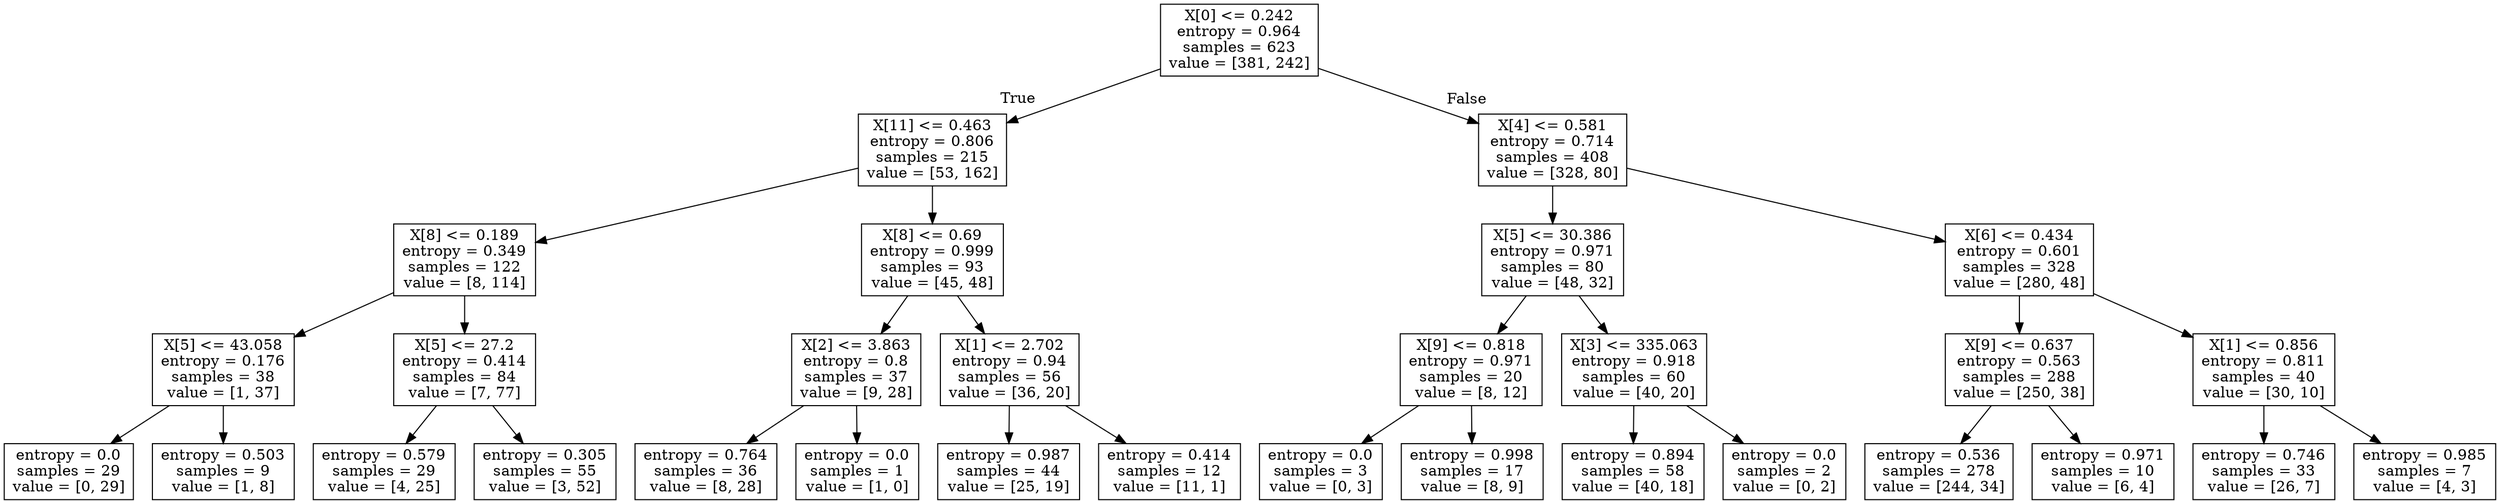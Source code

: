 digraph Tree {
node [shape=box] ;
0 [label="X[0] <= 0.242\nentropy = 0.964\nsamples = 623\nvalue = [381, 242]"] ;
1 [label="X[11] <= 0.463\nentropy = 0.806\nsamples = 215\nvalue = [53, 162]"] ;
0 -> 1 [labeldistance=2.5, labelangle=45, headlabel="True"] ;
2 [label="X[8] <= 0.189\nentropy = 0.349\nsamples = 122\nvalue = [8, 114]"] ;
1 -> 2 ;
3 [label="X[5] <= 43.058\nentropy = 0.176\nsamples = 38\nvalue = [1, 37]"] ;
2 -> 3 ;
4 [label="entropy = 0.0\nsamples = 29\nvalue = [0, 29]"] ;
3 -> 4 ;
5 [label="entropy = 0.503\nsamples = 9\nvalue = [1, 8]"] ;
3 -> 5 ;
6 [label="X[5] <= 27.2\nentropy = 0.414\nsamples = 84\nvalue = [7, 77]"] ;
2 -> 6 ;
7 [label="entropy = 0.579\nsamples = 29\nvalue = [4, 25]"] ;
6 -> 7 ;
8 [label="entropy = 0.305\nsamples = 55\nvalue = [3, 52]"] ;
6 -> 8 ;
9 [label="X[8] <= 0.69\nentropy = 0.999\nsamples = 93\nvalue = [45, 48]"] ;
1 -> 9 ;
10 [label="X[2] <= 3.863\nentropy = 0.8\nsamples = 37\nvalue = [9, 28]"] ;
9 -> 10 ;
11 [label="entropy = 0.764\nsamples = 36\nvalue = [8, 28]"] ;
10 -> 11 ;
12 [label="entropy = 0.0\nsamples = 1\nvalue = [1, 0]"] ;
10 -> 12 ;
13 [label="X[1] <= 2.702\nentropy = 0.94\nsamples = 56\nvalue = [36, 20]"] ;
9 -> 13 ;
14 [label="entropy = 0.987\nsamples = 44\nvalue = [25, 19]"] ;
13 -> 14 ;
15 [label="entropy = 0.414\nsamples = 12\nvalue = [11, 1]"] ;
13 -> 15 ;
16 [label="X[4] <= 0.581\nentropy = 0.714\nsamples = 408\nvalue = [328, 80]"] ;
0 -> 16 [labeldistance=2.5, labelangle=-45, headlabel="False"] ;
17 [label="X[5] <= 30.386\nentropy = 0.971\nsamples = 80\nvalue = [48, 32]"] ;
16 -> 17 ;
18 [label="X[9] <= 0.818\nentropy = 0.971\nsamples = 20\nvalue = [8, 12]"] ;
17 -> 18 ;
19 [label="entropy = 0.0\nsamples = 3\nvalue = [0, 3]"] ;
18 -> 19 ;
20 [label="entropy = 0.998\nsamples = 17\nvalue = [8, 9]"] ;
18 -> 20 ;
21 [label="X[3] <= 335.063\nentropy = 0.918\nsamples = 60\nvalue = [40, 20]"] ;
17 -> 21 ;
22 [label="entropy = 0.894\nsamples = 58\nvalue = [40, 18]"] ;
21 -> 22 ;
23 [label="entropy = 0.0\nsamples = 2\nvalue = [0, 2]"] ;
21 -> 23 ;
24 [label="X[6] <= 0.434\nentropy = 0.601\nsamples = 328\nvalue = [280, 48]"] ;
16 -> 24 ;
25 [label="X[9] <= 0.637\nentropy = 0.563\nsamples = 288\nvalue = [250, 38]"] ;
24 -> 25 ;
26 [label="entropy = 0.536\nsamples = 278\nvalue = [244, 34]"] ;
25 -> 26 ;
27 [label="entropy = 0.971\nsamples = 10\nvalue = [6, 4]"] ;
25 -> 27 ;
28 [label="X[1] <= 0.856\nentropy = 0.811\nsamples = 40\nvalue = [30, 10]"] ;
24 -> 28 ;
29 [label="entropy = 0.746\nsamples = 33\nvalue = [26, 7]"] ;
28 -> 29 ;
30 [label="entropy = 0.985\nsamples = 7\nvalue = [4, 3]"] ;
28 -> 30 ;
}